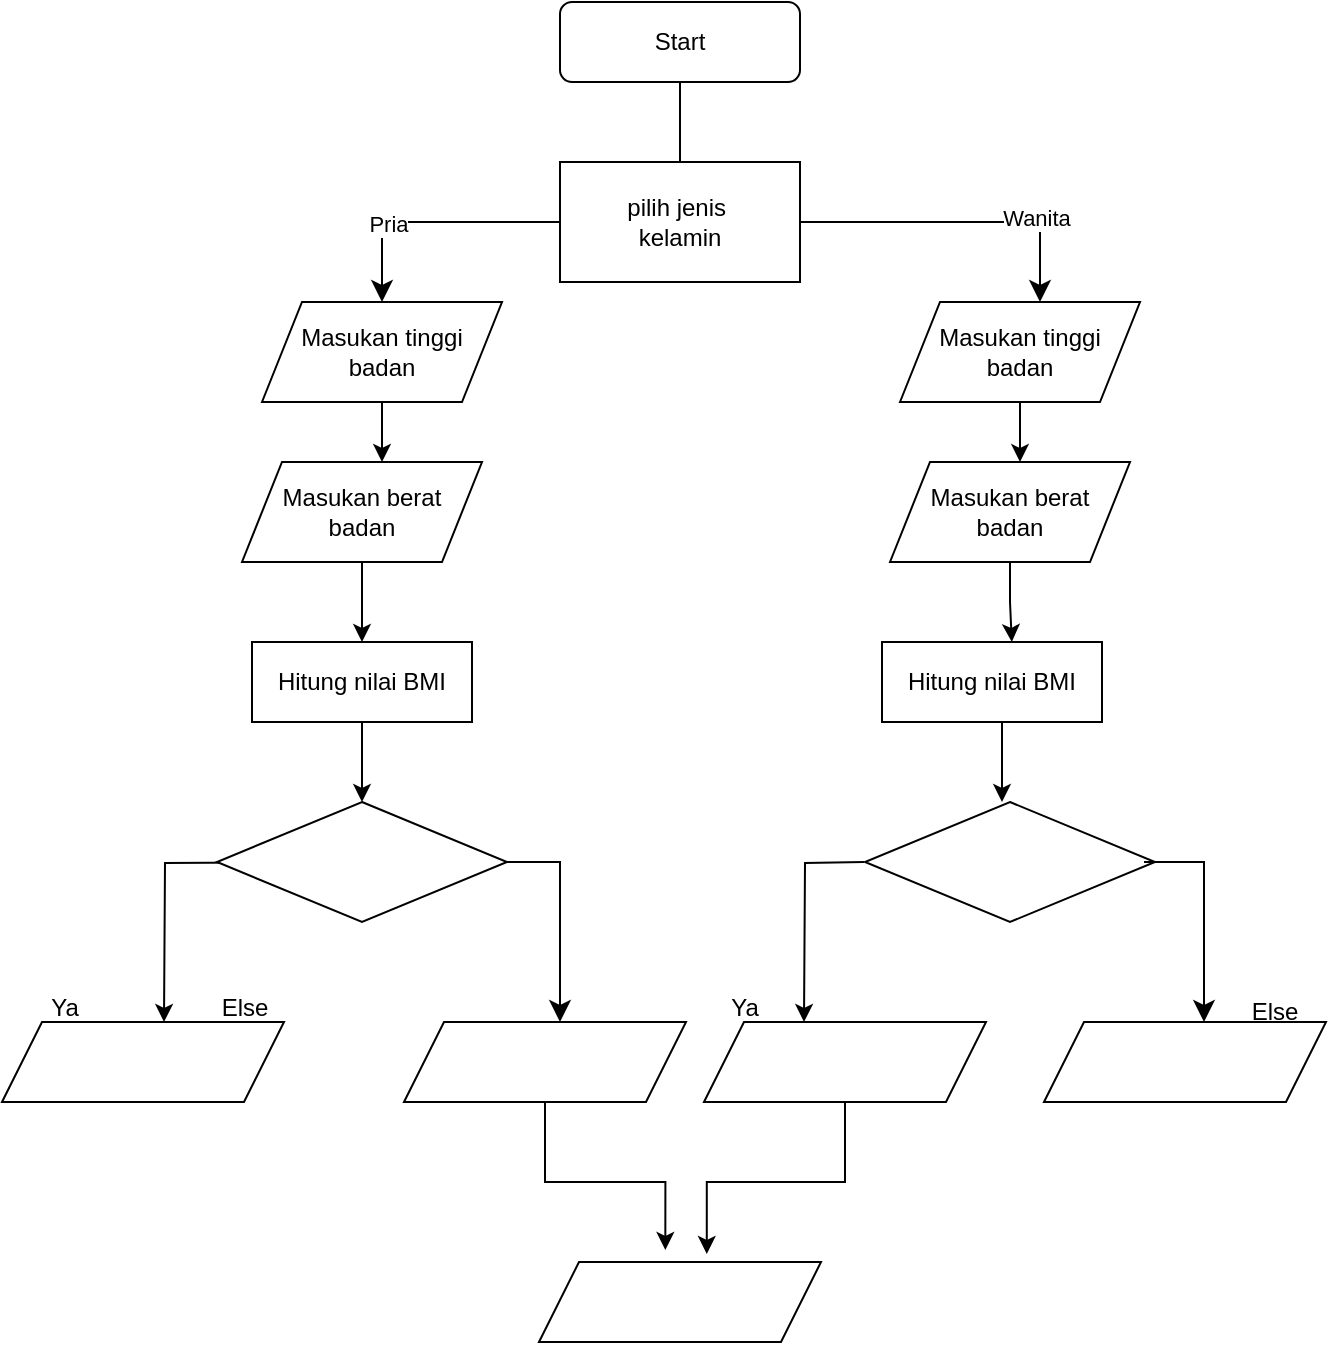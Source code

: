 <mxfile version="22.0.4" type="device">
  <diagram id="C5RBs43oDa-KdzZeNtuy" name="Page-1">
    <mxGraphModel dx="1222" dy="702" grid="1" gridSize="10" guides="1" tooltips="1" connect="1" arrows="1" fold="1" page="1" pageScale="1" pageWidth="827" pageHeight="1169" math="0" shadow="0">
      <root>
        <mxCell id="WIyWlLk6GJQsqaUBKTNV-0" />
        <mxCell id="WIyWlLk6GJQsqaUBKTNV-1" parent="WIyWlLk6GJQsqaUBKTNV-0" />
        <mxCell id="WIyWlLk6GJQsqaUBKTNV-3" value="Start" style="rounded=1;whiteSpace=wrap;html=1;fontSize=12;glass=0;strokeWidth=1;shadow=0;" parent="WIyWlLk6GJQsqaUBKTNV-1" vertex="1">
          <mxGeometry x="338" y="80" width="120" height="40" as="geometry" />
        </mxCell>
        <mxCell id="WLUQYtFgetqqueXRpcRQ-1" value="" style="endArrow=classic;html=1;rounded=0;exitX=0.5;exitY=1;exitDx=0;exitDy=0;entryX=0.5;entryY=0;entryDx=0;entryDy=0;" edge="1" parent="WIyWlLk6GJQsqaUBKTNV-1">
          <mxGeometry width="50" height="50" relative="1" as="geometry">
            <mxPoint x="398" y="120.0" as="sourcePoint" />
            <mxPoint x="398.0" y="180" as="targetPoint" />
          </mxGeometry>
        </mxCell>
        <mxCell id="WLUQYtFgetqqueXRpcRQ-9" value="pilih jenis&amp;nbsp;&lt;br&gt;kelamin" style="rounded=0;whiteSpace=wrap;html=1;" vertex="1" parent="WIyWlLk6GJQsqaUBKTNV-1">
          <mxGeometry x="338" y="160" width="120" height="60" as="geometry" />
        </mxCell>
        <mxCell id="WLUQYtFgetqqueXRpcRQ-17" value="" style="edgeStyle=segmentEdgeStyle;endArrow=classic;html=1;curved=0;rounded=0;endSize=8;startSize=8;" edge="1" parent="WIyWlLk6GJQsqaUBKTNV-1">
          <mxGeometry width="50" height="50" relative="1" as="geometry">
            <mxPoint x="458" y="190" as="sourcePoint" />
            <mxPoint x="578" y="230" as="targetPoint" />
            <Array as="points">
              <mxPoint x="578" y="190" />
            </Array>
          </mxGeometry>
        </mxCell>
        <mxCell id="WLUQYtFgetqqueXRpcRQ-28" value="Wanita" style="edgeLabel;html=1;align=center;verticalAlign=middle;resizable=0;points=[];" vertex="1" connectable="0" parent="WLUQYtFgetqqueXRpcRQ-17">
          <mxGeometry x="0.477" y="2" relative="1" as="geometry">
            <mxPoint as="offset" />
          </mxGeometry>
        </mxCell>
        <mxCell id="WLUQYtFgetqqueXRpcRQ-34" style="edgeStyle=orthogonalEdgeStyle;rounded=0;orthogonalLoop=1;jettySize=auto;html=1;" edge="1" parent="WIyWlLk6GJQsqaUBKTNV-1" source="WLUQYtFgetqqueXRpcRQ-20">
          <mxGeometry relative="1" as="geometry">
            <mxPoint x="568" y="310" as="targetPoint" />
          </mxGeometry>
        </mxCell>
        <mxCell id="WLUQYtFgetqqueXRpcRQ-20" value="Masukan tinggi &lt;br&gt;badan" style="shape=parallelogram;perimeter=parallelogramPerimeter;whiteSpace=wrap;html=1;fixedSize=1;" vertex="1" parent="WIyWlLk6GJQsqaUBKTNV-1">
          <mxGeometry x="508" y="230" width="120" height="50" as="geometry" />
        </mxCell>
        <mxCell id="WLUQYtFgetqqueXRpcRQ-25" style="edgeStyle=orthogonalEdgeStyle;rounded=0;orthogonalLoop=1;jettySize=auto;html=1;" edge="1" parent="WIyWlLk6GJQsqaUBKTNV-1">
          <mxGeometry relative="1" as="geometry">
            <mxPoint x="243" y="240" as="targetPoint" />
            <mxPoint x="243" y="240" as="sourcePoint" />
          </mxGeometry>
        </mxCell>
        <mxCell id="WLUQYtFgetqqueXRpcRQ-32" style="edgeStyle=orthogonalEdgeStyle;rounded=0;orthogonalLoop=1;jettySize=auto;html=1;" edge="1" parent="WIyWlLk6GJQsqaUBKTNV-1" source="WLUQYtFgetqqueXRpcRQ-21">
          <mxGeometry relative="1" as="geometry">
            <mxPoint x="249" y="310" as="targetPoint" />
          </mxGeometry>
        </mxCell>
        <mxCell id="WLUQYtFgetqqueXRpcRQ-21" value="Masukan tinggi &lt;br&gt;badan" style="shape=parallelogram;perimeter=parallelogramPerimeter;whiteSpace=wrap;html=1;fixedSize=1;" vertex="1" parent="WIyWlLk6GJQsqaUBKTNV-1">
          <mxGeometry x="189" y="230" width="120" height="50" as="geometry" />
        </mxCell>
        <mxCell id="WLUQYtFgetqqueXRpcRQ-30" value="" style="edgeStyle=segmentEdgeStyle;endArrow=classic;html=1;curved=0;rounded=0;endSize=8;startSize=8;entryX=0.5;entryY=0;entryDx=0;entryDy=0;exitX=0;exitY=0.5;exitDx=0;exitDy=0;" edge="1" parent="WIyWlLk6GJQsqaUBKTNV-1" source="WLUQYtFgetqqueXRpcRQ-9" target="WLUQYtFgetqqueXRpcRQ-21">
          <mxGeometry width="50" height="50" relative="1" as="geometry">
            <mxPoint x="288" y="190" as="sourcePoint" />
            <mxPoint x="338" y="140" as="targetPoint" />
          </mxGeometry>
        </mxCell>
        <mxCell id="WLUQYtFgetqqueXRpcRQ-31" value="Pria" style="edgeLabel;html=1;align=center;verticalAlign=middle;resizable=0;points=[];" vertex="1" connectable="0" parent="WLUQYtFgetqqueXRpcRQ-30">
          <mxGeometry x="0.333" y="1" relative="1" as="geometry">
            <mxPoint as="offset" />
          </mxGeometry>
        </mxCell>
        <mxCell id="WLUQYtFgetqqueXRpcRQ-37" style="edgeStyle=orthogonalEdgeStyle;rounded=0;orthogonalLoop=1;jettySize=auto;html=1;entryX=0.5;entryY=0;entryDx=0;entryDy=0;" edge="1" parent="WIyWlLk6GJQsqaUBKTNV-1" source="WLUQYtFgetqqueXRpcRQ-33" target="WLUQYtFgetqqueXRpcRQ-36">
          <mxGeometry relative="1" as="geometry" />
        </mxCell>
        <mxCell id="WLUQYtFgetqqueXRpcRQ-33" value="Masukan berat&lt;br&gt;badan" style="shape=parallelogram;perimeter=parallelogramPerimeter;whiteSpace=wrap;html=1;fixedSize=1;" vertex="1" parent="WIyWlLk6GJQsqaUBKTNV-1">
          <mxGeometry x="179" y="310" width="120" height="50" as="geometry" />
        </mxCell>
        <mxCell id="WLUQYtFgetqqueXRpcRQ-35" value="Masukan berat&lt;br&gt;badan" style="shape=parallelogram;perimeter=parallelogramPerimeter;whiteSpace=wrap;html=1;fixedSize=1;" vertex="1" parent="WIyWlLk6GJQsqaUBKTNV-1">
          <mxGeometry x="503" y="310" width="120" height="50" as="geometry" />
        </mxCell>
        <mxCell id="WLUQYtFgetqqueXRpcRQ-42" style="edgeStyle=orthogonalEdgeStyle;rounded=0;orthogonalLoop=1;jettySize=auto;html=1;" edge="1" parent="WIyWlLk6GJQsqaUBKTNV-1" source="WLUQYtFgetqqueXRpcRQ-36">
          <mxGeometry relative="1" as="geometry">
            <mxPoint x="239" y="480" as="targetPoint" />
          </mxGeometry>
        </mxCell>
        <mxCell id="WLUQYtFgetqqueXRpcRQ-36" value="Hitung nilai BMI" style="rounded=0;whiteSpace=wrap;html=1;" vertex="1" parent="WIyWlLk6GJQsqaUBKTNV-1">
          <mxGeometry x="184" y="400" width="110" height="40" as="geometry" />
        </mxCell>
        <mxCell id="WLUQYtFgetqqueXRpcRQ-39" value="Hitung nilai BMI" style="rounded=0;whiteSpace=wrap;html=1;" vertex="1" parent="WIyWlLk6GJQsqaUBKTNV-1">
          <mxGeometry x="499" y="400" width="110" height="40" as="geometry" />
        </mxCell>
        <mxCell id="WLUQYtFgetqqueXRpcRQ-40" style="edgeStyle=orthogonalEdgeStyle;rounded=0;orthogonalLoop=1;jettySize=auto;html=1;entryX=0.59;entryY=0;entryDx=0;entryDy=0;entryPerimeter=0;" edge="1" parent="WIyWlLk6GJQsqaUBKTNV-1" source="WLUQYtFgetqqueXRpcRQ-35" target="WLUQYtFgetqqueXRpcRQ-39">
          <mxGeometry relative="1" as="geometry" />
        </mxCell>
        <mxCell id="WLUQYtFgetqqueXRpcRQ-47" style="edgeStyle=orthogonalEdgeStyle;rounded=0;orthogonalLoop=1;jettySize=auto;html=1;exitX=0;exitY=0;exitDx=0;exitDy=0;" edge="1" parent="WIyWlLk6GJQsqaUBKTNV-1">
          <mxGeometry relative="1" as="geometry">
            <mxPoint x="140" y="590" as="targetPoint" />
            <mxPoint x="222.75" y="510" as="sourcePoint" />
          </mxGeometry>
        </mxCell>
        <mxCell id="WLUQYtFgetqqueXRpcRQ-41" value="" style="rhombus;whiteSpace=wrap;html=1;" vertex="1" parent="WIyWlLk6GJQsqaUBKTNV-1">
          <mxGeometry x="166.5" y="480" width="145" height="60" as="geometry" />
        </mxCell>
        <mxCell id="WLUQYtFgetqqueXRpcRQ-45" style="edgeStyle=orthogonalEdgeStyle;rounded=0;orthogonalLoop=1;jettySize=auto;html=1;" edge="1" parent="WIyWlLk6GJQsqaUBKTNV-1">
          <mxGeometry relative="1" as="geometry">
            <mxPoint x="559" y="480" as="targetPoint" />
            <mxPoint x="559" y="440" as="sourcePoint" />
            <Array as="points">
              <mxPoint x="559" y="450" />
              <mxPoint x="559" y="450" />
            </Array>
          </mxGeometry>
        </mxCell>
        <mxCell id="WLUQYtFgetqqueXRpcRQ-46" value="" style="rhombus;whiteSpace=wrap;html=1;" vertex="1" parent="WIyWlLk6GJQsqaUBKTNV-1">
          <mxGeometry x="490.5" y="480" width="145" height="60" as="geometry" />
        </mxCell>
        <mxCell id="WLUQYtFgetqqueXRpcRQ-50" value="" style="edgeStyle=segmentEdgeStyle;endArrow=classic;html=1;curved=0;rounded=0;endSize=8;startSize=8;" edge="1" parent="WIyWlLk6GJQsqaUBKTNV-1">
          <mxGeometry width="50" height="50" relative="1" as="geometry">
            <mxPoint x="310" y="510" as="sourcePoint" />
            <mxPoint x="338" y="590" as="targetPoint" />
          </mxGeometry>
        </mxCell>
        <mxCell id="WLUQYtFgetqqueXRpcRQ-51" style="edgeStyle=orthogonalEdgeStyle;rounded=0;orthogonalLoop=1;jettySize=auto;html=1;" edge="1" parent="WIyWlLk6GJQsqaUBKTNV-1">
          <mxGeometry relative="1" as="geometry">
            <mxPoint x="460" y="590" as="targetPoint" />
            <mxPoint x="490" y="510" as="sourcePoint" />
          </mxGeometry>
        </mxCell>
        <mxCell id="WLUQYtFgetqqueXRpcRQ-52" value="" style="edgeStyle=segmentEdgeStyle;endArrow=classic;html=1;curved=0;rounded=0;endSize=8;startSize=8;" edge="1" parent="WIyWlLk6GJQsqaUBKTNV-1">
          <mxGeometry width="50" height="50" relative="1" as="geometry">
            <mxPoint x="630" y="510" as="sourcePoint" />
            <mxPoint x="660" y="590" as="targetPoint" />
          </mxGeometry>
        </mxCell>
        <mxCell id="WLUQYtFgetqqueXRpcRQ-53" value="" style="shape=parallelogram;perimeter=parallelogramPerimeter;whiteSpace=wrap;html=1;fixedSize=1;" vertex="1" parent="WIyWlLk6GJQsqaUBKTNV-1">
          <mxGeometry x="59" y="590" width="141" height="40" as="geometry" />
        </mxCell>
        <mxCell id="WLUQYtFgetqqueXRpcRQ-54" value="" style="shape=parallelogram;perimeter=parallelogramPerimeter;whiteSpace=wrap;html=1;fixedSize=1;" vertex="1" parent="WIyWlLk6GJQsqaUBKTNV-1">
          <mxGeometry x="260" y="590" width="141" height="40" as="geometry" />
        </mxCell>
        <mxCell id="WLUQYtFgetqqueXRpcRQ-55" value="" style="shape=parallelogram;perimeter=parallelogramPerimeter;whiteSpace=wrap;html=1;fixedSize=1;" vertex="1" parent="WIyWlLk6GJQsqaUBKTNV-1">
          <mxGeometry x="410" y="590" width="141" height="40" as="geometry" />
        </mxCell>
        <mxCell id="WLUQYtFgetqqueXRpcRQ-57" value="" style="shape=parallelogram;perimeter=parallelogramPerimeter;whiteSpace=wrap;html=1;fixedSize=1;" vertex="1" parent="WIyWlLk6GJQsqaUBKTNV-1">
          <mxGeometry x="580" y="590" width="141" height="40" as="geometry" />
        </mxCell>
        <mxCell id="WLUQYtFgetqqueXRpcRQ-58" value="Else" style="text;html=1;align=center;verticalAlign=middle;resizable=0;points=[];autosize=1;strokeColor=none;fillColor=none;" vertex="1" parent="WIyWlLk6GJQsqaUBKTNV-1">
          <mxGeometry x="155" y="568" width="50" height="30" as="geometry" />
        </mxCell>
        <mxCell id="WLUQYtFgetqqueXRpcRQ-59" value="Ya" style="text;html=1;align=center;verticalAlign=middle;resizable=0;points=[];autosize=1;strokeColor=none;fillColor=none;" vertex="1" parent="WIyWlLk6GJQsqaUBKTNV-1">
          <mxGeometry x="70" y="568" width="40" height="30" as="geometry" />
        </mxCell>
        <mxCell id="WLUQYtFgetqqueXRpcRQ-60" value="Ya" style="text;html=1;align=center;verticalAlign=middle;resizable=0;points=[];autosize=1;strokeColor=none;fillColor=none;" vertex="1" parent="WIyWlLk6GJQsqaUBKTNV-1">
          <mxGeometry x="410" y="568" width="40" height="30" as="geometry" />
        </mxCell>
        <mxCell id="WLUQYtFgetqqueXRpcRQ-61" value="Else" style="text;html=1;align=center;verticalAlign=middle;resizable=0;points=[];autosize=1;strokeColor=none;fillColor=none;" vertex="1" parent="WIyWlLk6GJQsqaUBKTNV-1">
          <mxGeometry x="670" y="570" width="50" height="30" as="geometry" />
        </mxCell>
        <mxCell id="WLUQYtFgetqqueXRpcRQ-62" value="" style="shape=parallelogram;perimeter=parallelogramPerimeter;whiteSpace=wrap;html=1;fixedSize=1;" vertex="1" parent="WIyWlLk6GJQsqaUBKTNV-1">
          <mxGeometry x="327.5" y="710" width="141" height="40" as="geometry" />
        </mxCell>
        <mxCell id="WLUQYtFgetqqueXRpcRQ-63" style="edgeStyle=orthogonalEdgeStyle;rounded=0;orthogonalLoop=1;jettySize=auto;html=1;entryX=0.448;entryY=-0.15;entryDx=0;entryDy=0;entryPerimeter=0;" edge="1" parent="WIyWlLk6GJQsqaUBKTNV-1" source="WLUQYtFgetqqueXRpcRQ-54" target="WLUQYtFgetqqueXRpcRQ-62">
          <mxGeometry relative="1" as="geometry" />
        </mxCell>
        <mxCell id="WLUQYtFgetqqueXRpcRQ-64" style="edgeStyle=orthogonalEdgeStyle;rounded=0;orthogonalLoop=1;jettySize=auto;html=1;entryX=0.595;entryY=-0.1;entryDx=0;entryDy=0;entryPerimeter=0;" edge="1" parent="WIyWlLk6GJQsqaUBKTNV-1" source="WLUQYtFgetqqueXRpcRQ-55" target="WLUQYtFgetqqueXRpcRQ-62">
          <mxGeometry relative="1" as="geometry" />
        </mxCell>
      </root>
    </mxGraphModel>
  </diagram>
</mxfile>
